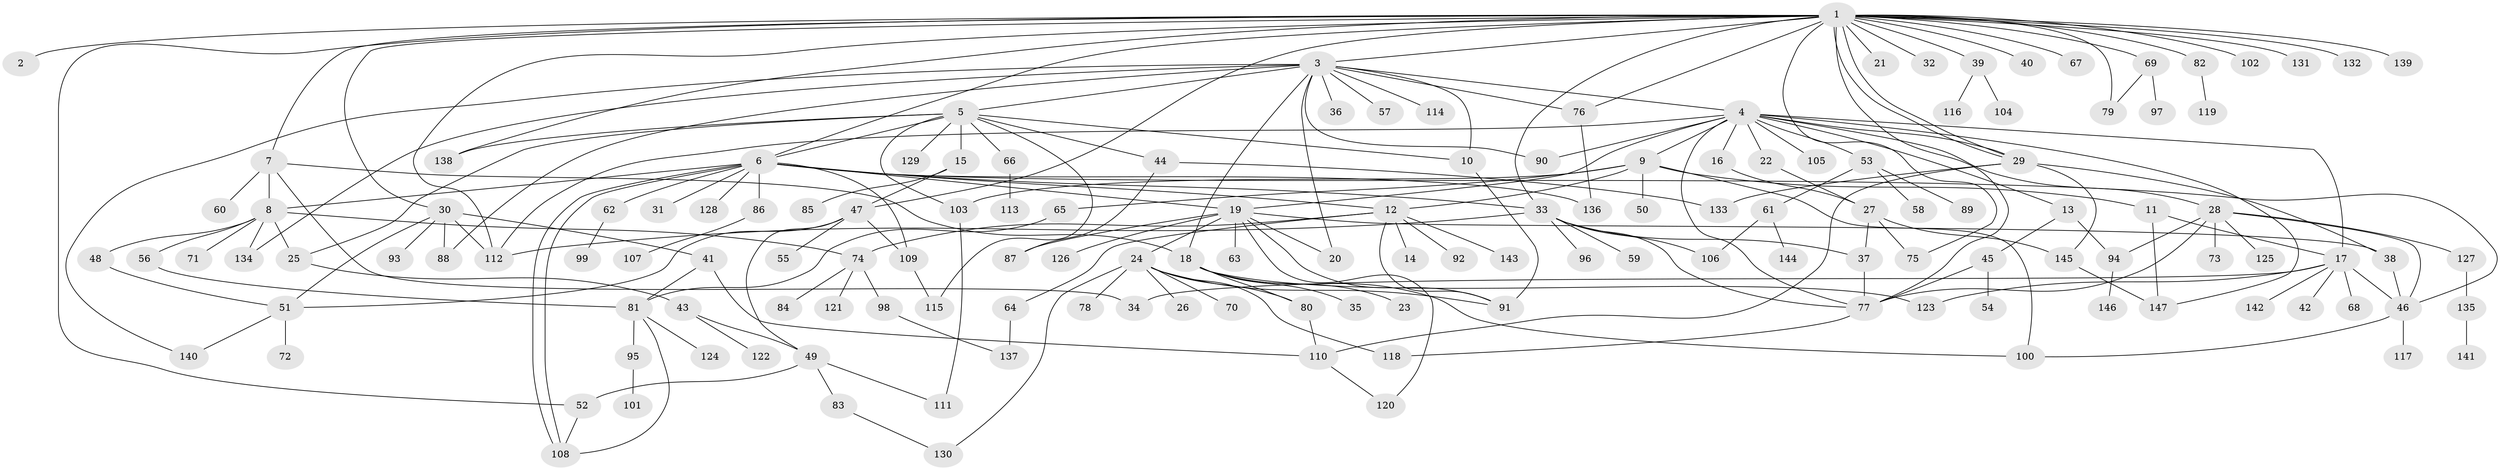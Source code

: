 // Generated by graph-tools (version 1.1) at 2025/11/02/27/25 16:11:09]
// undirected, 147 vertices, 217 edges
graph export_dot {
graph [start="1"]
  node [color=gray90,style=filled];
  1;
  2;
  3;
  4;
  5;
  6;
  7;
  8;
  9;
  10;
  11;
  12;
  13;
  14;
  15;
  16;
  17;
  18;
  19;
  20;
  21;
  22;
  23;
  24;
  25;
  26;
  27;
  28;
  29;
  30;
  31;
  32;
  33;
  34;
  35;
  36;
  37;
  38;
  39;
  40;
  41;
  42;
  43;
  44;
  45;
  46;
  47;
  48;
  49;
  50;
  51;
  52;
  53;
  54;
  55;
  56;
  57;
  58;
  59;
  60;
  61;
  62;
  63;
  64;
  65;
  66;
  67;
  68;
  69;
  70;
  71;
  72;
  73;
  74;
  75;
  76;
  77;
  78;
  79;
  80;
  81;
  82;
  83;
  84;
  85;
  86;
  87;
  88;
  89;
  90;
  91;
  92;
  93;
  94;
  95;
  96;
  97;
  98;
  99;
  100;
  101;
  102;
  103;
  104;
  105;
  106;
  107;
  108;
  109;
  110;
  111;
  112;
  113;
  114;
  115;
  116;
  117;
  118;
  119;
  120;
  121;
  122;
  123;
  124;
  125;
  126;
  127;
  128;
  129;
  130;
  131;
  132;
  133;
  134;
  135;
  136;
  137;
  138;
  139;
  140;
  141;
  142;
  143;
  144;
  145;
  146;
  147;
  1 -- 2;
  1 -- 3;
  1 -- 6;
  1 -- 7;
  1 -- 21;
  1 -- 29;
  1 -- 29;
  1 -- 30;
  1 -- 32;
  1 -- 33;
  1 -- 39;
  1 -- 40;
  1 -- 47;
  1 -- 52;
  1 -- 67;
  1 -- 69;
  1 -- 75;
  1 -- 76;
  1 -- 77;
  1 -- 79;
  1 -- 82;
  1 -- 102;
  1 -- 112;
  1 -- 131;
  1 -- 132;
  1 -- 138;
  1 -- 139;
  3 -- 4;
  3 -- 5;
  3 -- 10;
  3 -- 18;
  3 -- 20;
  3 -- 36;
  3 -- 57;
  3 -- 76;
  3 -- 88;
  3 -- 90;
  3 -- 114;
  3 -- 134;
  3 -- 140;
  4 -- 9;
  4 -- 13;
  4 -- 16;
  4 -- 17;
  4 -- 19;
  4 -- 22;
  4 -- 28;
  4 -- 29;
  4 -- 53;
  4 -- 77;
  4 -- 90;
  4 -- 105;
  4 -- 112;
  4 -- 147;
  5 -- 6;
  5 -- 10;
  5 -- 15;
  5 -- 25;
  5 -- 44;
  5 -- 66;
  5 -- 103;
  5 -- 115;
  5 -- 129;
  5 -- 138;
  6 -- 8;
  6 -- 12;
  6 -- 19;
  6 -- 31;
  6 -- 33;
  6 -- 46;
  6 -- 62;
  6 -- 86;
  6 -- 108;
  6 -- 108;
  6 -- 109;
  6 -- 128;
  6 -- 136;
  7 -- 8;
  7 -- 18;
  7 -- 34;
  7 -- 60;
  8 -- 25;
  8 -- 48;
  8 -- 56;
  8 -- 71;
  8 -- 74;
  8 -- 134;
  9 -- 11;
  9 -- 12;
  9 -- 50;
  9 -- 65;
  9 -- 100;
  9 -- 103;
  10 -- 91;
  11 -- 17;
  11 -- 147;
  12 -- 14;
  12 -- 64;
  12 -- 74;
  12 -- 91;
  12 -- 92;
  12 -- 143;
  13 -- 45;
  13 -- 94;
  15 -- 47;
  15 -- 85;
  16 -- 27;
  17 -- 34;
  17 -- 42;
  17 -- 46;
  17 -- 68;
  17 -- 123;
  17 -- 142;
  18 -- 23;
  18 -- 35;
  18 -- 80;
  18 -- 100;
  18 -- 123;
  19 -- 20;
  19 -- 24;
  19 -- 38;
  19 -- 63;
  19 -- 87;
  19 -- 91;
  19 -- 120;
  19 -- 126;
  22 -- 27;
  24 -- 26;
  24 -- 70;
  24 -- 78;
  24 -- 80;
  24 -- 91;
  24 -- 118;
  24 -- 130;
  25 -- 43;
  27 -- 37;
  27 -- 75;
  27 -- 145;
  28 -- 46;
  28 -- 73;
  28 -- 77;
  28 -- 94;
  28 -- 125;
  28 -- 127;
  29 -- 38;
  29 -- 110;
  29 -- 133;
  29 -- 145;
  30 -- 41;
  30 -- 51;
  30 -- 88;
  30 -- 93;
  30 -- 112;
  33 -- 37;
  33 -- 59;
  33 -- 77;
  33 -- 96;
  33 -- 106;
  33 -- 112;
  37 -- 77;
  38 -- 46;
  39 -- 104;
  39 -- 116;
  41 -- 81;
  41 -- 110;
  43 -- 49;
  43 -- 122;
  44 -- 87;
  44 -- 133;
  45 -- 54;
  45 -- 77;
  46 -- 100;
  46 -- 117;
  47 -- 49;
  47 -- 51;
  47 -- 55;
  47 -- 109;
  48 -- 51;
  49 -- 52;
  49 -- 83;
  49 -- 111;
  51 -- 72;
  51 -- 140;
  52 -- 108;
  53 -- 58;
  53 -- 61;
  53 -- 89;
  56 -- 81;
  61 -- 106;
  61 -- 144;
  62 -- 99;
  64 -- 137;
  65 -- 81;
  66 -- 113;
  69 -- 79;
  69 -- 97;
  74 -- 84;
  74 -- 98;
  74 -- 121;
  76 -- 136;
  77 -- 118;
  80 -- 110;
  81 -- 95;
  81 -- 108;
  81 -- 124;
  82 -- 119;
  83 -- 130;
  86 -- 107;
  94 -- 146;
  95 -- 101;
  98 -- 137;
  103 -- 111;
  109 -- 115;
  110 -- 120;
  127 -- 135;
  135 -- 141;
  145 -- 147;
}

